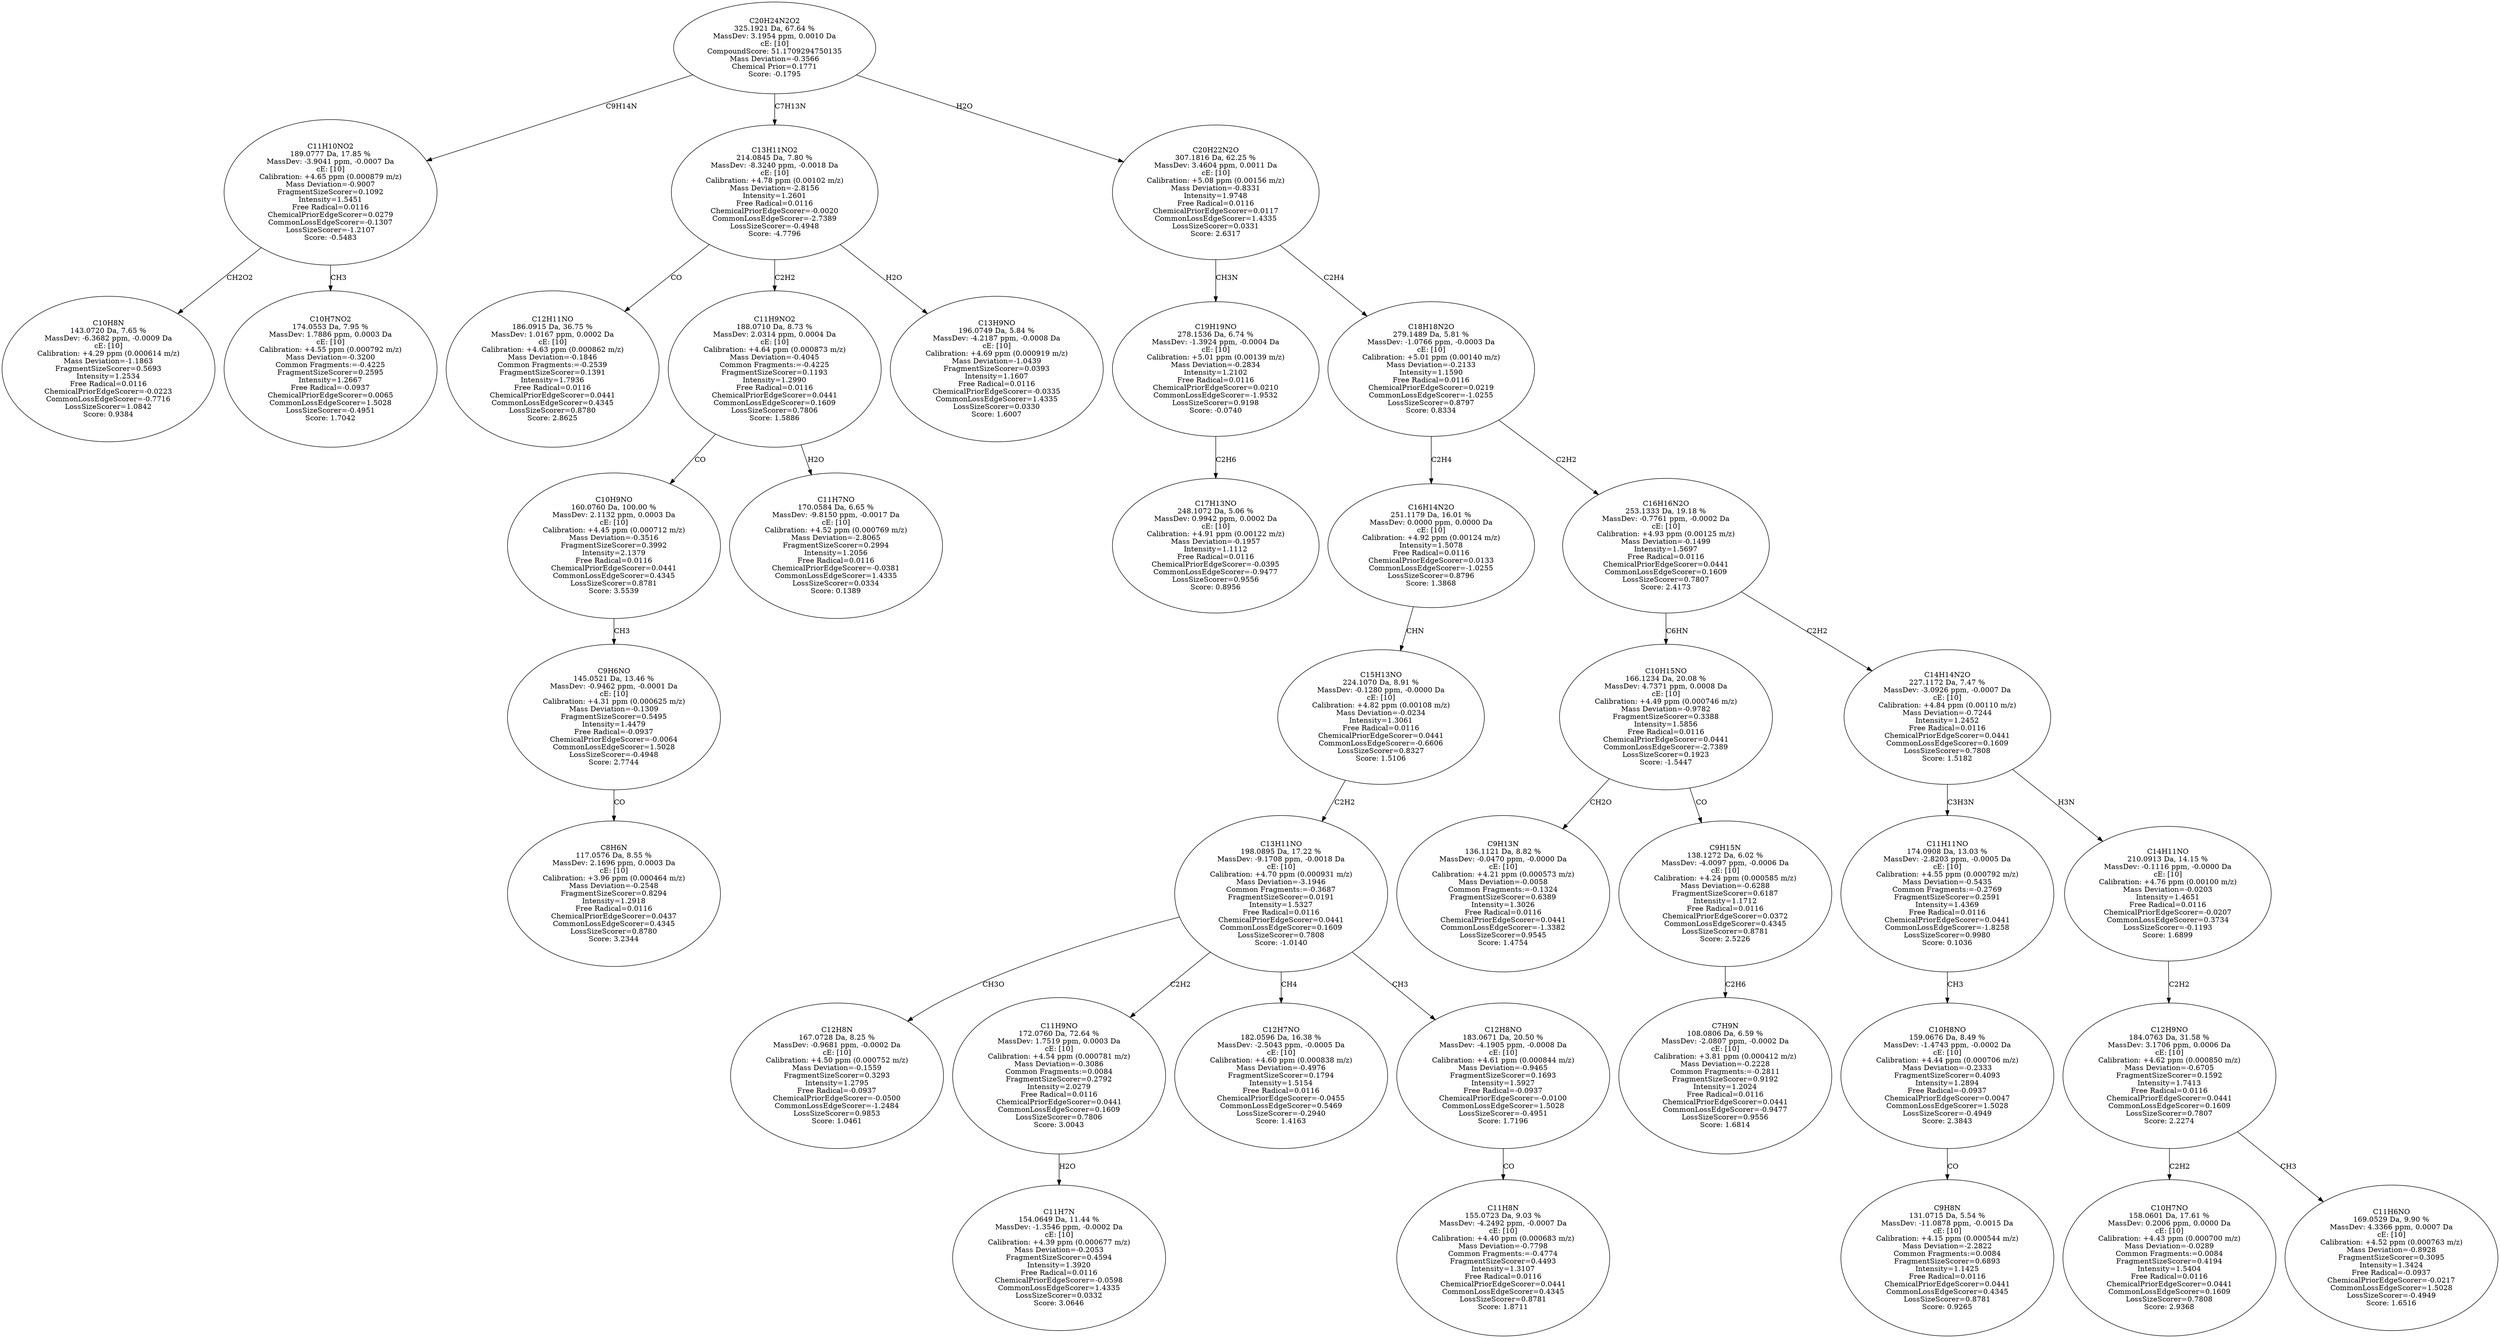 strict digraph {
v1 [label="C10H8N\n143.0720 Da, 7.65 %\nMassDev: -6.3682 ppm, -0.0009 Da\ncE: [10]\nCalibration: +4.29 ppm (0.000614 m/z)\nMass Deviation=-1.1863\nFragmentSizeScorer=0.5693\nIntensity=1.2534\nFree Radical=0.0116\nChemicalPriorEdgeScorer=-0.0223\nCommonLossEdgeScorer=-0.7716\nLossSizeScorer=1.0842\nScore: 0.9384"];
v2 [label="C10H7NO2\n174.0553 Da, 7.95 %\nMassDev: 1.7886 ppm, 0.0003 Da\ncE: [10]\nCalibration: +4.55 ppm (0.000792 m/z)\nMass Deviation=-0.3200\nCommon Fragments:=-0.4225\nFragmentSizeScorer=0.2595\nIntensity=1.2667\nFree Radical=-0.0937\nChemicalPriorEdgeScorer=0.0065\nCommonLossEdgeScorer=1.5028\nLossSizeScorer=-0.4951\nScore: 1.7042"];
v3 [label="C11H10NO2\n189.0777 Da, 17.85 %\nMassDev: -3.9041 ppm, -0.0007 Da\ncE: [10]\nCalibration: +4.65 ppm (0.000879 m/z)\nMass Deviation=-0.9007\nFragmentSizeScorer=0.1092\nIntensity=1.5451\nFree Radical=0.0116\nChemicalPriorEdgeScorer=0.0279\nCommonLossEdgeScorer=-0.1307\nLossSizeScorer=-1.2107\nScore: -0.5483"];
v4 [label="C12H11NO\n186.0915 Da, 36.75 %\nMassDev: 1.0167 ppm, 0.0002 Da\ncE: [10]\nCalibration: +4.63 ppm (0.000862 m/z)\nMass Deviation=-0.1846\nCommon Fragments:=-0.2539\nFragmentSizeScorer=0.1391\nIntensity=1.7936\nFree Radical=0.0116\nChemicalPriorEdgeScorer=0.0441\nCommonLossEdgeScorer=0.4345\nLossSizeScorer=0.8780\nScore: 2.8625"];
v5 [label="C8H6N\n117.0576 Da, 8.55 %\nMassDev: 2.1696 ppm, 0.0003 Da\ncE: [10]\nCalibration: +3.96 ppm (0.000464 m/z)\nMass Deviation=-0.2548\nFragmentSizeScorer=0.8294\nIntensity=1.2918\nFree Radical=0.0116\nChemicalPriorEdgeScorer=0.0437\nCommonLossEdgeScorer=0.4345\nLossSizeScorer=0.8780\nScore: 3.2344"];
v6 [label="C9H6NO\n145.0521 Da, 13.46 %\nMassDev: -0.9462 ppm, -0.0001 Da\ncE: [10]\nCalibration: +4.31 ppm (0.000625 m/z)\nMass Deviation=-0.1309\nFragmentSizeScorer=0.5495\nIntensity=1.4479\nFree Radical=-0.0937\nChemicalPriorEdgeScorer=-0.0064\nCommonLossEdgeScorer=1.5028\nLossSizeScorer=-0.4948\nScore: 2.7744"];
v7 [label="C10H9NO\n160.0760 Da, 100.00 %\nMassDev: 2.1132 ppm, 0.0003 Da\ncE: [10]\nCalibration: +4.45 ppm (0.000712 m/z)\nMass Deviation=-0.3516\nFragmentSizeScorer=0.3992\nIntensity=2.1379\nFree Radical=0.0116\nChemicalPriorEdgeScorer=0.0441\nCommonLossEdgeScorer=0.4345\nLossSizeScorer=0.8781\nScore: 3.5539"];
v8 [label="C11H7NO\n170.0584 Da, 6.65 %\nMassDev: -9.8150 ppm, -0.0017 Da\ncE: [10]\nCalibration: +4.52 ppm (0.000769 m/z)\nMass Deviation=-2.8065\nFragmentSizeScorer=0.2994\nIntensity=1.2056\nFree Radical=0.0116\nChemicalPriorEdgeScorer=-0.0381\nCommonLossEdgeScorer=1.4335\nLossSizeScorer=0.0334\nScore: 0.1389"];
v9 [label="C11H9NO2\n188.0710 Da, 8.73 %\nMassDev: 2.0314 ppm, 0.0004 Da\ncE: [10]\nCalibration: +4.64 ppm (0.000873 m/z)\nMass Deviation=-0.4045\nCommon Fragments:=-0.4225\nFragmentSizeScorer=0.1193\nIntensity=1.2990\nFree Radical=0.0116\nChemicalPriorEdgeScorer=0.0441\nCommonLossEdgeScorer=0.1609\nLossSizeScorer=0.7806\nScore: 1.5886"];
v10 [label="C13H9NO\n196.0749 Da, 5.84 %\nMassDev: -4.2187 ppm, -0.0008 Da\ncE: [10]\nCalibration: +4.69 ppm (0.000919 m/z)\nMass Deviation=-1.0439\nFragmentSizeScorer=0.0393\nIntensity=1.1607\nFree Radical=0.0116\nChemicalPriorEdgeScorer=-0.0335\nCommonLossEdgeScorer=1.4335\nLossSizeScorer=0.0330\nScore: 1.6007"];
v11 [label="C13H11NO2\n214.0845 Da, 7.80 %\nMassDev: -8.3240 ppm, -0.0018 Da\ncE: [10]\nCalibration: +4.78 ppm (0.00102 m/z)\nMass Deviation=-2.8156\nIntensity=1.2601\nFree Radical=0.0116\nChemicalPriorEdgeScorer=-0.0020\nCommonLossEdgeScorer=-2.7389\nLossSizeScorer=-0.4948\nScore: -4.7796"];
v12 [label="C17H13NO\n248.1072 Da, 5.06 %\nMassDev: 0.9942 ppm, 0.0002 Da\ncE: [10]\nCalibration: +4.91 ppm (0.00122 m/z)\nMass Deviation=-0.1957\nIntensity=1.1112\nFree Radical=0.0116\nChemicalPriorEdgeScorer=-0.0395\nCommonLossEdgeScorer=-0.9477\nLossSizeScorer=0.9556\nScore: 0.8956"];
v13 [label="C19H19NO\n278.1536 Da, 6.74 %\nMassDev: -1.3924 ppm, -0.0004 Da\ncE: [10]\nCalibration: +5.01 ppm (0.00139 m/z)\nMass Deviation=-0.2834\nIntensity=1.2102\nFree Radical=0.0116\nChemicalPriorEdgeScorer=0.0210\nCommonLossEdgeScorer=-1.9532\nLossSizeScorer=0.9198\nScore: -0.0740"];
v14 [label="C12H8N\n167.0728 Da, 8.25 %\nMassDev: -0.9681 ppm, -0.0002 Da\ncE: [10]\nCalibration: +4.50 ppm (0.000752 m/z)\nMass Deviation=-0.1559\nFragmentSizeScorer=0.3293\nIntensity=1.2795\nFree Radical=-0.0937\nChemicalPriorEdgeScorer=-0.0500\nCommonLossEdgeScorer=-1.2484\nLossSizeScorer=0.9853\nScore: 1.0461"];
v15 [label="C11H7N\n154.0649 Da, 11.44 %\nMassDev: -1.3546 ppm, -0.0002 Da\ncE: [10]\nCalibration: +4.39 ppm (0.000677 m/z)\nMass Deviation=-0.2053\nFragmentSizeScorer=0.4594\nIntensity=1.3920\nFree Radical=0.0116\nChemicalPriorEdgeScorer=-0.0598\nCommonLossEdgeScorer=1.4335\nLossSizeScorer=0.0332\nScore: 3.0646"];
v16 [label="C11H9NO\n172.0760 Da, 72.64 %\nMassDev: 1.7519 ppm, 0.0003 Da\ncE: [10]\nCalibration: +4.54 ppm (0.000781 m/z)\nMass Deviation=-0.3086\nCommon Fragments:=0.0084\nFragmentSizeScorer=0.2792\nIntensity=2.0279\nFree Radical=0.0116\nChemicalPriorEdgeScorer=0.0441\nCommonLossEdgeScorer=0.1609\nLossSizeScorer=0.7806\nScore: 3.0043"];
v17 [label="C12H7NO\n182.0596 Da, 16.38 %\nMassDev: -2.5043 ppm, -0.0005 Da\ncE: [10]\nCalibration: +4.60 ppm (0.000838 m/z)\nMass Deviation=-0.4976\nFragmentSizeScorer=0.1794\nIntensity=1.5154\nFree Radical=0.0116\nChemicalPriorEdgeScorer=-0.0455\nCommonLossEdgeScorer=0.5469\nLossSizeScorer=-0.2940\nScore: 1.4163"];
v18 [label="C11H8N\n155.0723 Da, 9.03 %\nMassDev: -4.2492 ppm, -0.0007 Da\ncE: [10]\nCalibration: +4.40 ppm (0.000683 m/z)\nMass Deviation=-0.7798\nCommon Fragments:=-0.4774\nFragmentSizeScorer=0.4493\nIntensity=1.3107\nFree Radical=0.0116\nChemicalPriorEdgeScorer=0.0441\nCommonLossEdgeScorer=0.4345\nLossSizeScorer=0.8781\nScore: 1.8711"];
v19 [label="C12H8NO\n183.0671 Da, 20.50 %\nMassDev: -4.1905 ppm, -0.0008 Da\ncE: [10]\nCalibration: +4.61 ppm (0.000844 m/z)\nMass Deviation=-0.9465\nFragmentSizeScorer=0.1693\nIntensity=1.5927\nFree Radical=-0.0937\nChemicalPriorEdgeScorer=-0.0100\nCommonLossEdgeScorer=1.5028\nLossSizeScorer=-0.4951\nScore: 1.7196"];
v20 [label="C13H11NO\n198.0895 Da, 17.22 %\nMassDev: -9.1708 ppm, -0.0018 Da\ncE: [10]\nCalibration: +4.70 ppm (0.000931 m/z)\nMass Deviation=-3.1946\nCommon Fragments:=-0.3687\nFragmentSizeScorer=0.0191\nIntensity=1.5327\nFree Radical=0.0116\nChemicalPriorEdgeScorer=0.0441\nCommonLossEdgeScorer=0.1609\nLossSizeScorer=0.7808\nScore: -1.0140"];
v21 [label="C15H13NO\n224.1070 Da, 8.91 %\nMassDev: -0.1280 ppm, -0.0000 Da\ncE: [10]\nCalibration: +4.82 ppm (0.00108 m/z)\nMass Deviation=-0.0234\nIntensity=1.3061\nFree Radical=0.0116\nChemicalPriorEdgeScorer=0.0441\nCommonLossEdgeScorer=-0.6606\nLossSizeScorer=0.8327\nScore: 1.5106"];
v22 [label="C16H14N2O\n251.1179 Da, 16.01 %\nMassDev: 0.0000 ppm, 0.0000 Da\ncE: [10]\nCalibration: +4.92 ppm (0.00124 m/z)\nIntensity=1.5078\nFree Radical=0.0116\nChemicalPriorEdgeScorer=0.0133\nCommonLossEdgeScorer=-1.0255\nLossSizeScorer=0.8796\nScore: 1.3868"];
v23 [label="C9H13N\n136.1121 Da, 8.82 %\nMassDev: -0.0470 ppm, -0.0000 Da\ncE: [10]\nCalibration: +4.21 ppm (0.000573 m/z)\nMass Deviation=-0.0058\nCommon Fragments:=-0.1324\nFragmentSizeScorer=0.6389\nIntensity=1.3026\nFree Radical=0.0116\nChemicalPriorEdgeScorer=0.0441\nCommonLossEdgeScorer=-1.3382\nLossSizeScorer=0.9545\nScore: 1.4754"];
v24 [label="C7H9N\n108.0806 Da, 6.59 %\nMassDev: -2.0807 ppm, -0.0002 Da\ncE: [10]\nCalibration: +3.81 ppm (0.000412 m/z)\nMass Deviation=-0.2228\nCommon Fragments:=-0.2811\nFragmentSizeScorer=0.9192\nIntensity=1.2024\nFree Radical=0.0116\nChemicalPriorEdgeScorer=0.0441\nCommonLossEdgeScorer=-0.9477\nLossSizeScorer=0.9556\nScore: 1.6814"];
v25 [label="C9H15N\n138.1272 Da, 6.02 %\nMassDev: -4.0097 ppm, -0.0006 Da\ncE: [10]\nCalibration: +4.24 ppm (0.000585 m/z)\nMass Deviation=-0.6288\nFragmentSizeScorer=0.6187\nIntensity=1.1712\nFree Radical=0.0116\nChemicalPriorEdgeScorer=0.0372\nCommonLossEdgeScorer=0.4345\nLossSizeScorer=0.8781\nScore: 2.5226"];
v26 [label="C10H15NO\n166.1234 Da, 20.08 %\nMassDev: 4.7371 ppm, 0.0008 Da\ncE: [10]\nCalibration: +4.49 ppm (0.000746 m/z)\nMass Deviation=-0.9782\nFragmentSizeScorer=0.3388\nIntensity=1.5856\nFree Radical=0.0116\nChemicalPriorEdgeScorer=0.0441\nCommonLossEdgeScorer=-2.7389\nLossSizeScorer=0.1923\nScore: -1.5447"];
v27 [label="C9H8N\n131.0715 Da, 5.54 %\nMassDev: -11.0878 ppm, -0.0015 Da\ncE: [10]\nCalibration: +4.15 ppm (0.000544 m/z)\nMass Deviation=-2.2822\nCommon Fragments:=0.0084\nFragmentSizeScorer=0.6893\nIntensity=1.1425\nFree Radical=0.0116\nChemicalPriorEdgeScorer=0.0441\nCommonLossEdgeScorer=0.4345\nLossSizeScorer=0.8781\nScore: 0.9265"];
v28 [label="C10H8NO\n159.0676 Da, 8.49 %\nMassDev: -1.4743 ppm, -0.0002 Da\ncE: [10]\nCalibration: +4.44 ppm (0.000706 m/z)\nMass Deviation=-0.2333\nFragmentSizeScorer=0.4093\nIntensity=1.2894\nFree Radical=-0.0937\nChemicalPriorEdgeScorer=0.0047\nCommonLossEdgeScorer=1.5028\nLossSizeScorer=-0.4949\nScore: 2.3843"];
v29 [label="C11H11NO\n174.0908 Da, 13.03 %\nMassDev: -2.8203 ppm, -0.0005 Da\ncE: [10]\nCalibration: +4.55 ppm (0.000792 m/z)\nMass Deviation=-0.5435\nCommon Fragments:=-0.2769\nFragmentSizeScorer=0.2591\nIntensity=1.4369\nFree Radical=0.0116\nChemicalPriorEdgeScorer=0.0441\nCommonLossEdgeScorer=-1.8258\nLossSizeScorer=0.9980\nScore: 0.1036"];
v30 [label="C10H7NO\n158.0601 Da, 17.61 %\nMassDev: 0.2006 ppm, 0.0000 Da\ncE: [10]\nCalibration: +4.43 ppm (0.000700 m/z)\nMass Deviation=-0.0289\nCommon Fragments:=0.0084\nFragmentSizeScorer=0.4194\nIntensity=1.5404\nFree Radical=0.0116\nChemicalPriorEdgeScorer=0.0441\nCommonLossEdgeScorer=0.1609\nLossSizeScorer=0.7808\nScore: 2.9368"];
v31 [label="C11H6NO\n169.0529 Da, 9.90 %\nMassDev: 4.3366 ppm, 0.0007 Da\ncE: [10]\nCalibration: +4.52 ppm (0.000763 m/z)\nMass Deviation=-0.8928\nFragmentSizeScorer=0.3095\nIntensity=1.3424\nFree Radical=-0.0937\nChemicalPriorEdgeScorer=-0.0217\nCommonLossEdgeScorer=1.5028\nLossSizeScorer=-0.4949\nScore: 1.6516"];
v32 [label="C12H9NO\n184.0763 Da, 31.58 %\nMassDev: 3.1706 ppm, 0.0006 Da\ncE: [10]\nCalibration: +4.62 ppm (0.000850 m/z)\nMass Deviation=-0.6705\nFragmentSizeScorer=0.1592\nIntensity=1.7413\nFree Radical=0.0116\nChemicalPriorEdgeScorer=0.0441\nCommonLossEdgeScorer=0.1609\nLossSizeScorer=0.7807\nScore: 2.2274"];
v33 [label="C14H11NO\n210.0913 Da, 14.15 %\nMassDev: -0.1116 ppm, -0.0000 Da\ncE: [10]\nCalibration: +4.76 ppm (0.00100 m/z)\nMass Deviation=-0.0203\nIntensity=1.4651\nFree Radical=0.0116\nChemicalPriorEdgeScorer=-0.0207\nCommonLossEdgeScorer=0.3734\nLossSizeScorer=-0.1193\nScore: 1.6899"];
v34 [label="C14H14N2O\n227.1172 Da, 7.47 %\nMassDev: -3.0926 ppm, -0.0007 Da\ncE: [10]\nCalibration: +4.84 ppm (0.00110 m/z)\nMass Deviation=-0.7244\nIntensity=1.2452\nFree Radical=0.0116\nChemicalPriorEdgeScorer=0.0441\nCommonLossEdgeScorer=0.1609\nLossSizeScorer=0.7808\nScore: 1.5182"];
v35 [label="C16H16N2O\n253.1333 Da, 19.18 %\nMassDev: -0.7761 ppm, -0.0002 Da\ncE: [10]\nCalibration: +4.93 ppm (0.00125 m/z)\nMass Deviation=-0.1499\nIntensity=1.5697\nFree Radical=0.0116\nChemicalPriorEdgeScorer=0.0441\nCommonLossEdgeScorer=0.1609\nLossSizeScorer=0.7807\nScore: 2.4173"];
v36 [label="C18H18N2O\n279.1489 Da, 5.81 %\nMassDev: -1.0766 ppm, -0.0003 Da\ncE: [10]\nCalibration: +5.01 ppm (0.00140 m/z)\nMass Deviation=-0.2133\nIntensity=1.1590\nFree Radical=0.0116\nChemicalPriorEdgeScorer=0.0219\nCommonLossEdgeScorer=-1.0255\nLossSizeScorer=0.8797\nScore: 0.8334"];
v37 [label="C20H22N2O\n307.1816 Da, 62.25 %\nMassDev: 3.4604 ppm, 0.0011 Da\ncE: [10]\nCalibration: +5.08 ppm (0.00156 m/z)\nMass Deviation=-0.8331\nIntensity=1.9748\nFree Radical=0.0116\nChemicalPriorEdgeScorer=0.0117\nCommonLossEdgeScorer=1.4335\nLossSizeScorer=0.0331\nScore: 2.6317"];
v38 [label="C20H24N2O2\n325.1921 Da, 67.64 %\nMassDev: 3.1954 ppm, 0.0010 Da\ncE: [10]\nCompoundScore: 51.1709294750135\nMass Deviation=-0.3566\nChemical Prior=0.1771\nScore: -0.1795"];
v3 -> v1 [label="CH2O2"];
v3 -> v2 [label="CH3"];
v38 -> v3 [label="C9H14N"];
v11 -> v4 [label="CO"];
v6 -> v5 [label="CO"];
v7 -> v6 [label="CH3"];
v9 -> v7 [label="CO"];
v9 -> v8 [label="H2O"];
v11 -> v9 [label="C2H2"];
v11 -> v10 [label="H2O"];
v38 -> v11 [label="C7H13N"];
v13 -> v12 [label="C2H6"];
v37 -> v13 [label="CH3N"];
v20 -> v14 [label="CH3O"];
v16 -> v15 [label="H2O"];
v20 -> v16 [label="C2H2"];
v20 -> v17 [label="CH4"];
v19 -> v18 [label="CO"];
v20 -> v19 [label="CH3"];
v21 -> v20 [label="C2H2"];
v22 -> v21 [label="CHN"];
v36 -> v22 [label="C2H4"];
v26 -> v23 [label="CH2O"];
v25 -> v24 [label="C2H6"];
v26 -> v25 [label="CO"];
v35 -> v26 [label="C6HN"];
v28 -> v27 [label="CO"];
v29 -> v28 [label="CH3"];
v34 -> v29 [label="C3H3N"];
v32 -> v30 [label="C2H2"];
v32 -> v31 [label="CH3"];
v33 -> v32 [label="C2H2"];
v34 -> v33 [label="H3N"];
v35 -> v34 [label="C2H2"];
v36 -> v35 [label="C2H2"];
v37 -> v36 [label="C2H4"];
v38 -> v37 [label="H2O"];
}